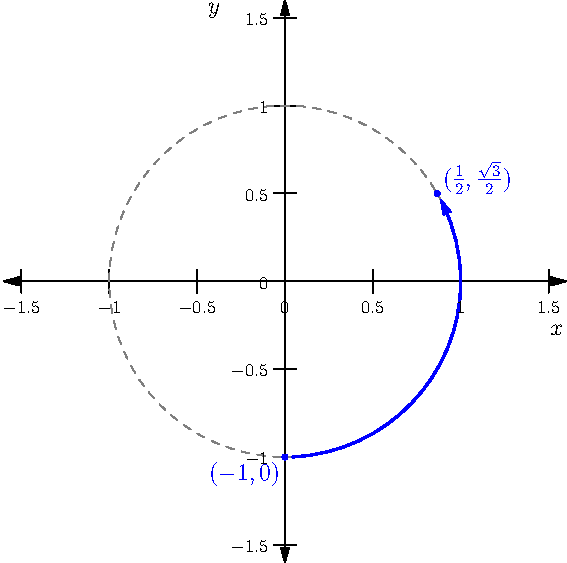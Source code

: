 size(10cm);
import graph;
xaxis("$x$", -1.6, 1.6, Ticks(Label(fontsize(9pt)), Step=0.5, begin=true, end=true), Arrows);
yaxis("$y$", -1.6, 1.6, Ticks(Label(fontsize(9pt)), Step=0.5, begin=true, end=true), Arrows);

draw(unitcircle, grey + dashed);
dot("$(-1,0)$", dir(270), dir(225), blue);
dot("$(\frac12,\frac{\sqrt3}{2})$", dir(390), dir(395), blue);
draw(arc((0,0), 1, 270, 390), blue+1.2, Margin(1,1.5));
draw(arc((0,0), 1, 270, 390), blue, EndArrow, Margin(1,1));

